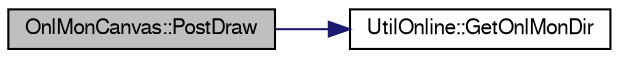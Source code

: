 digraph "OnlMonCanvas::PostDraw"
{
  bgcolor="transparent";
  edge [fontname="FreeSans",fontsize="10",labelfontname="FreeSans",labelfontsize="10"];
  node [fontname="FreeSans",fontsize="10",shape=record];
  rankdir="LR";
  Node1 [label="OnlMonCanvas::PostDraw",height=0.2,width=0.4,color="black", fillcolor="grey75", style="filled" fontcolor="black"];
  Node1 -> Node2 [color="midnightblue",fontsize="10",style="solid",fontname="FreeSans"];
  Node2 [label="UtilOnline::GetOnlMonDir",height=0.2,width=0.4,color="black",URL="$df/da2/classUtilOnline.html#a2a61c299f526c8b69e33122dc9552467"];
}
